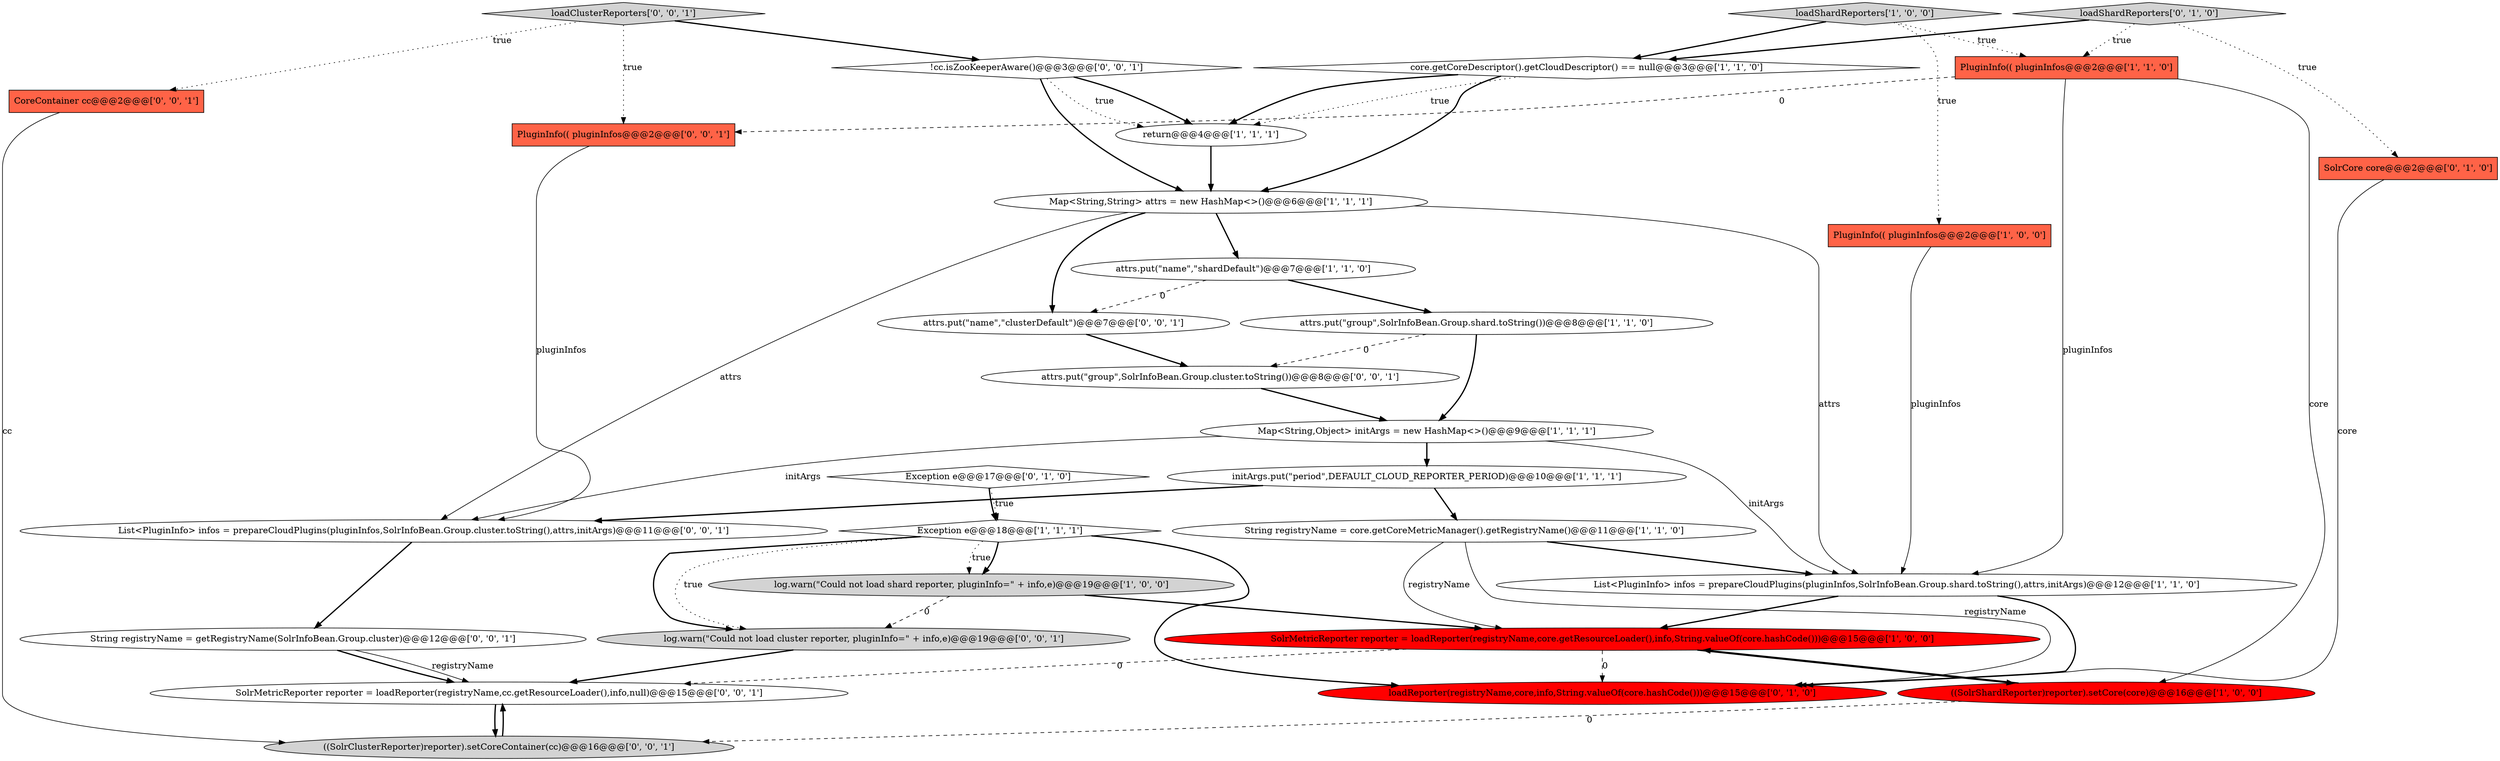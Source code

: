 digraph {
9 [style = filled, label = "String registryName = core.getCoreMetricManager().getRegistryName()@@@11@@@['1', '1', '0']", fillcolor = white, shape = ellipse image = "AAA0AAABBB1BBB"];
26 [style = filled, label = "attrs.put(\"group\",SolrInfoBean.Group.cluster.toString())@@@8@@@['0', '0', '1']", fillcolor = white, shape = ellipse image = "AAA0AAABBB3BBB"];
15 [style = filled, label = "PluginInfo(( pluginInfos@@@2@@@['1', '1', '0']", fillcolor = tomato, shape = box image = "AAA0AAABBB1BBB"];
3 [style = filled, label = "Map<String,String> attrs = new HashMap<>()@@@6@@@['1', '1', '1']", fillcolor = white, shape = ellipse image = "AAA0AAABBB1BBB"];
11 [style = filled, label = "log.warn(\"Could not load shard reporter, pluginInfo=\" + info,e)@@@19@@@['1', '0', '0']", fillcolor = lightgray, shape = ellipse image = "AAA0AAABBB1BBB"];
23 [style = filled, label = "CoreContainer cc@@@2@@@['0', '0', '1']", fillcolor = tomato, shape = box image = "AAA0AAABBB3BBB"];
25 [style = filled, label = "((SolrClusterReporter)reporter).setCoreContainer(cc)@@@16@@@['0', '0', '1']", fillcolor = lightgray, shape = ellipse image = "AAA0AAABBB3BBB"];
22 [style = filled, label = "attrs.put(\"name\",\"clusterDefault\")@@@7@@@['0', '0', '1']", fillcolor = white, shape = ellipse image = "AAA0AAABBB3BBB"];
0 [style = filled, label = "attrs.put(\"name\",\"shardDefault\")@@@7@@@['1', '1', '0']", fillcolor = white, shape = ellipse image = "AAA0AAABBB1BBB"];
21 [style = filled, label = "log.warn(\"Could not load cluster reporter, pluginInfo=\" + info,e)@@@19@@@['0', '0', '1']", fillcolor = lightgray, shape = ellipse image = "AAA0AAABBB3BBB"];
14 [style = filled, label = "Map<String,Object> initArgs = new HashMap<>()@@@9@@@['1', '1', '1']", fillcolor = white, shape = ellipse image = "AAA0AAABBB1BBB"];
29 [style = filled, label = "SolrMetricReporter reporter = loadReporter(registryName,cc.getResourceLoader(),info,null)@@@15@@@['0', '0', '1']", fillcolor = white, shape = ellipse image = "AAA0AAABBB3BBB"];
6 [style = filled, label = "attrs.put(\"group\",SolrInfoBean.Group.shard.toString())@@@8@@@['1', '1', '0']", fillcolor = white, shape = ellipse image = "AAA0AAABBB1BBB"];
2 [style = filled, label = "initArgs.put(\"period\",DEFAULT_CLOUD_REPORTER_PERIOD)@@@10@@@['1', '1', '1']", fillcolor = white, shape = ellipse image = "AAA0AAABBB1BBB"];
16 [style = filled, label = "SolrCore core@@@2@@@['0', '1', '0']", fillcolor = tomato, shape = box image = "AAA0AAABBB2BBB"];
27 [style = filled, label = "PluginInfo(( pluginInfos@@@2@@@['0', '0', '1']", fillcolor = tomato, shape = box image = "AAA0AAABBB3BBB"];
1 [style = filled, label = "SolrMetricReporter reporter = loadReporter(registryName,core.getResourceLoader(),info,String.valueOf(core.hashCode()))@@@15@@@['1', '0', '0']", fillcolor = red, shape = ellipse image = "AAA1AAABBB1BBB"];
13 [style = filled, label = "return@@@4@@@['1', '1', '1']", fillcolor = white, shape = ellipse image = "AAA0AAABBB1BBB"];
20 [style = filled, label = "loadClusterReporters['0', '0', '1']", fillcolor = lightgray, shape = diamond image = "AAA0AAABBB3BBB"];
28 [style = filled, label = "String registryName = getRegistryName(SolrInfoBean.Group.cluster)@@@12@@@['0', '0', '1']", fillcolor = white, shape = ellipse image = "AAA0AAABBB3BBB"];
10 [style = filled, label = "core.getCoreDescriptor().getCloudDescriptor() == null@@@3@@@['1', '1', '0']", fillcolor = white, shape = diamond image = "AAA0AAABBB1BBB"];
18 [style = filled, label = "Exception e@@@17@@@['0', '1', '0']", fillcolor = white, shape = diamond image = "AAA0AAABBB2BBB"];
24 [style = filled, label = "!cc.isZooKeeperAware()@@@3@@@['0', '0', '1']", fillcolor = white, shape = diamond image = "AAA0AAABBB3BBB"];
7 [style = filled, label = "PluginInfo(( pluginInfos@@@2@@@['1', '0', '0']", fillcolor = tomato, shape = box image = "AAA0AAABBB1BBB"];
19 [style = filled, label = "loadReporter(registryName,core,info,String.valueOf(core.hashCode()))@@@15@@@['0', '1', '0']", fillcolor = red, shape = ellipse image = "AAA1AAABBB2BBB"];
8 [style = filled, label = "((SolrShardReporter)reporter).setCore(core)@@@16@@@['1', '0', '0']", fillcolor = red, shape = ellipse image = "AAA1AAABBB1BBB"];
12 [style = filled, label = "List<PluginInfo> infos = prepareCloudPlugins(pluginInfos,SolrInfoBean.Group.shard.toString(),attrs,initArgs)@@@12@@@['1', '1', '0']", fillcolor = white, shape = ellipse image = "AAA0AAABBB1BBB"];
17 [style = filled, label = "loadShardReporters['0', '1', '0']", fillcolor = lightgray, shape = diamond image = "AAA0AAABBB2BBB"];
30 [style = filled, label = "List<PluginInfo> infos = prepareCloudPlugins(pluginInfos,SolrInfoBean.Group.cluster.toString(),attrs,initArgs)@@@11@@@['0', '0', '1']", fillcolor = white, shape = ellipse image = "AAA0AAABBB3BBB"];
4 [style = filled, label = "Exception e@@@18@@@['1', '1', '1']", fillcolor = white, shape = diamond image = "AAA0AAABBB1BBB"];
5 [style = filled, label = "loadShardReporters['1', '0', '0']", fillcolor = lightgray, shape = diamond image = "AAA0AAABBB1BBB"];
17->10 [style = bold, label=""];
15->12 [style = solid, label="pluginInfos"];
5->10 [style = bold, label=""];
22->26 [style = bold, label=""];
28->29 [style = bold, label=""];
1->8 [style = bold, label=""];
14->30 [style = solid, label="initArgs"];
0->6 [style = bold, label=""];
11->1 [style = bold, label=""];
1->19 [style = dashed, label="0"];
4->19 [style = bold, label=""];
1->29 [style = dashed, label="0"];
26->14 [style = bold, label=""];
4->21 [style = bold, label=""];
4->11 [style = dotted, label="true"];
20->27 [style = dotted, label="true"];
29->25 [style = bold, label=""];
10->3 [style = bold, label=""];
9->1 [style = solid, label="registryName"];
2->9 [style = bold, label=""];
25->29 [style = bold, label=""];
12->1 [style = bold, label=""];
3->22 [style = bold, label=""];
5->15 [style = dotted, label="true"];
0->22 [style = dashed, label="0"];
3->0 [style = bold, label=""];
9->19 [style = solid, label="registryName"];
17->16 [style = dotted, label="true"];
27->30 [style = solid, label="pluginInfos"];
6->14 [style = bold, label=""];
4->21 [style = dotted, label="true"];
8->1 [style = bold, label=""];
17->15 [style = dotted, label="true"];
30->28 [style = bold, label=""];
21->29 [style = bold, label=""];
14->12 [style = solid, label="initArgs"];
13->3 [style = bold, label=""];
10->13 [style = dotted, label="true"];
10->13 [style = bold, label=""];
18->4 [style = bold, label=""];
3->30 [style = solid, label="attrs"];
5->7 [style = dotted, label="true"];
6->26 [style = dashed, label="0"];
7->12 [style = solid, label="pluginInfos"];
20->23 [style = dotted, label="true"];
3->12 [style = solid, label="attrs"];
15->8 [style = solid, label="core"];
8->25 [style = dashed, label="0"];
23->25 [style = solid, label="cc"];
14->2 [style = bold, label=""];
15->27 [style = dashed, label="0"];
18->4 [style = dotted, label="true"];
16->19 [style = solid, label="core"];
9->12 [style = bold, label=""];
12->19 [style = bold, label=""];
4->11 [style = bold, label=""];
2->30 [style = bold, label=""];
20->24 [style = bold, label=""];
11->21 [style = dashed, label="0"];
24->3 [style = bold, label=""];
28->29 [style = solid, label="registryName"];
24->13 [style = bold, label=""];
24->13 [style = dotted, label="true"];
}
